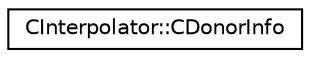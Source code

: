 digraph "Graphical Class Hierarchy"
{
 // LATEX_PDF_SIZE
  edge [fontname="Helvetica",fontsize="10",labelfontname="Helvetica",labelfontsize="10"];
  node [fontname="Helvetica",fontsize="10",shape=record];
  rankdir="LR";
  Node0 [label="CInterpolator::CDonorInfo",height=0.2,width=0.4,color="black", fillcolor="white", style="filled",URL="$structCInterpolator_1_1CDonorInfo.html",tooltip="Target geometry."];
}
